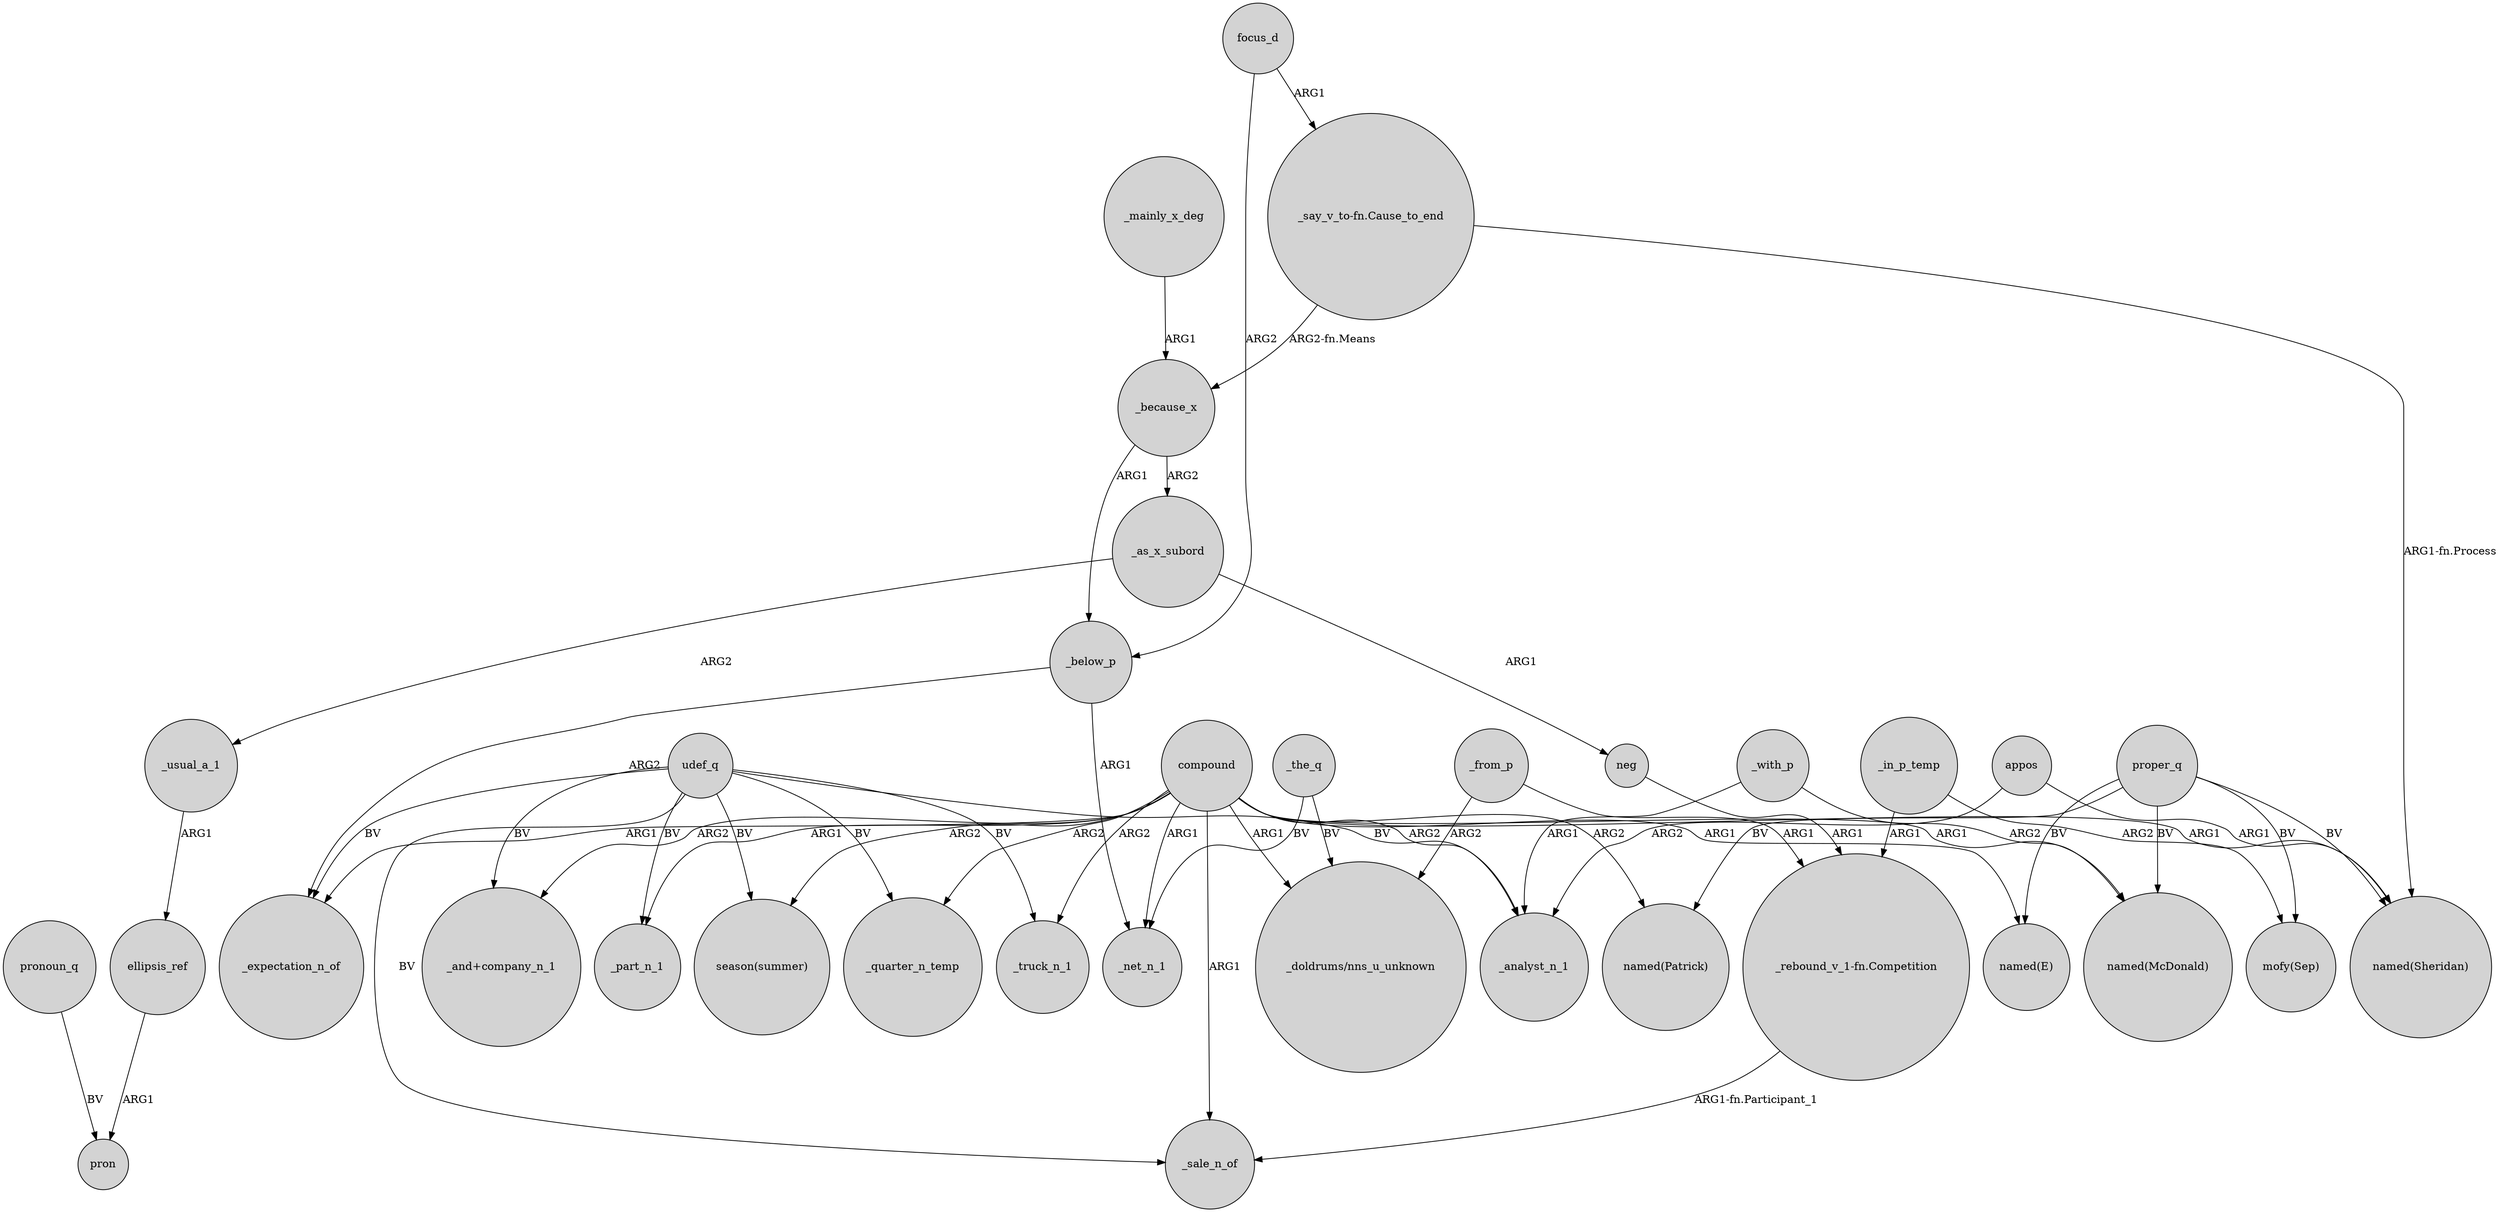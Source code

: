 digraph {
	node [shape=circle style=filled]
	_mainly_x_deg -> _because_x [label=ARG1]
	compound -> _expectation_n_of [label=ARG1]
	"_say_v_to-fn.Cause_to_end" -> _because_x [label="ARG2-fn.Means"]
	udef_q -> "season(summer)" [label=BV]
	proper_q -> "named(Patrick)" [label=BV]
	compound -> "_doldrums/nns_u_unknown" [label=ARG1]
	_because_x -> _as_x_subord [label=ARG2]
	udef_q -> _analyst_n_1 [label=BV]
	compound -> "_and+company_n_1" [label=ARG2]
	focus_d -> "_say_v_to-fn.Cause_to_end" [label=ARG1]
	compound -> _part_n_1 [label=ARG1]
	_as_x_subord -> _usual_a_1 [label=ARG2]
	proper_q -> "named(McDonald)" [label=BV]
	proper_q -> "named(Sheridan)" [label=BV]
	_with_p -> _analyst_n_1 [label=ARG1]
	_from_p -> "_doldrums/nns_u_unknown" [label=ARG2]
	compound -> "named(E)" [label=ARG1]
	compound -> _analyst_n_1 [label=ARG2]
	udef_q -> _sale_n_of [label=BV]
	_because_x -> _below_p [label=ARG1]
	compound -> "named(Sheridan)" [label=ARG1]
	compound -> "season(summer)" [label=ARG2]
	focus_d -> _below_p [label=ARG2]
	_the_q -> "_doldrums/nns_u_unknown" [label=BV]
	ellipsis_ref -> pron [label=ARG1]
	"_say_v_to-fn.Cause_to_end" -> "named(Sheridan)" [label="ARG1-fn.Process"]
	_below_p -> _expectation_n_of [label=ARG2]
	pronoun_q -> pron [label=BV]
	_from_p -> "_rebound_v_1-fn.Competition" [label=ARG1]
	compound -> _quarter_n_temp [label=ARG2]
	_usual_a_1 -> ellipsis_ref [label=ARG1]
	_as_x_subord -> neg [label=ARG1]
	appos -> _analyst_n_1 [label=ARG2]
	_in_p_temp -> "_rebound_v_1-fn.Competition" [label=ARG1]
	udef_q -> _expectation_n_of [label=BV]
	compound -> _net_n_1 [label=ARG1]
	_below_p -> _net_n_1 [label=ARG1]
	"_rebound_v_1-fn.Competition" -> _sale_n_of [label="ARG1-fn.Participant_1"]
	compound -> _truck_n_1 [label=ARG2]
	_the_q -> _net_n_1 [label=BV]
	neg -> "_rebound_v_1-fn.Competition" [label=ARG1]
	compound -> "named(Patrick)" [label=ARG2]
	appos -> "named(Sheridan)" [label=ARG1]
	udef_q -> _quarter_n_temp [label=BV]
	proper_q -> "mofy(Sep)" [label=BV]
	_with_p -> "named(McDonald)" [label=ARG2]
	udef_q -> "_and+company_n_1" [label=BV]
	compound -> "named(McDonald)" [label=ARG1]
	udef_q -> _part_n_1 [label=BV]
	compound -> _sale_n_of [label=ARG1]
	proper_q -> "named(E)" [label=BV]
	_in_p_temp -> "mofy(Sep)" [label=ARG2]
	udef_q -> _truck_n_1 [label=BV]
}
